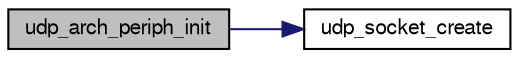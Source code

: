 digraph "udp_arch_periph_init"
{
  edge [fontname="FreeSans",fontsize="10",labelfontname="FreeSans",labelfontsize="10"];
  node [fontname="FreeSans",fontsize="10",shape=record];
  rankdir="LR";
  Node1 [label="udp_arch_periph_init",height=0.2,width=0.4,color="black", fillcolor="grey75", style="filled", fontcolor="black"];
  Node1 -> Node2 [color="midnightblue",fontsize="10",style="solid",fontname="FreeSans"];
  Node2 [label="udp_socket_create",height=0.2,width=0.4,color="black", fillcolor="white", style="filled",URL="$udp__socket_8c.html#a8904d535adc73468cfa9e57a71f6de72",tooltip="Create UDP socket and bind it. "];
}
